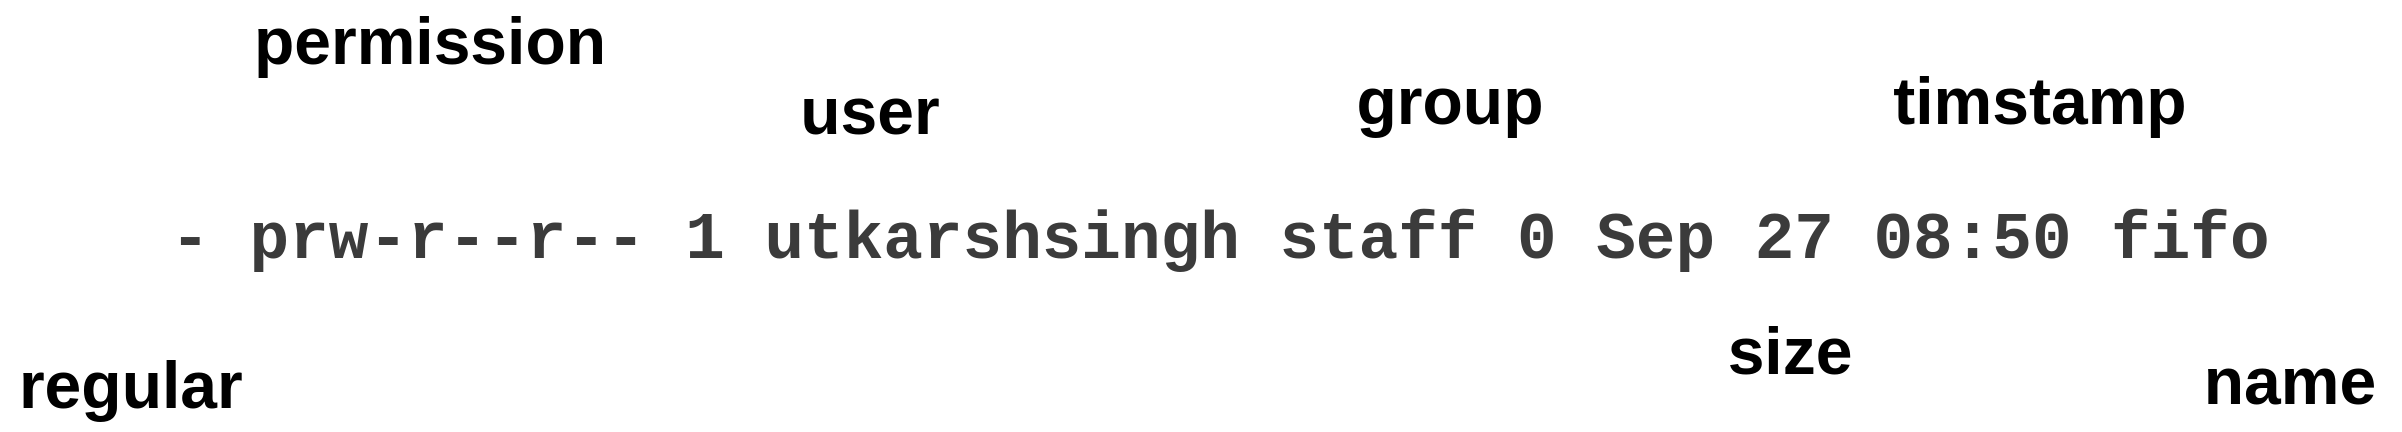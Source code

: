 <mxfile>
    <diagram id="74soWIaBi8Vgm7W7Tguo" name="Page-1">
        <mxGraphModel dx="632" dy="539" grid="1" gridSize="10" guides="1" tooltips="1" connect="1" arrows="1" fold="1" page="1" pageScale="1" pageWidth="1169" pageHeight="827" math="0" shadow="0">
            <root>
                <mxCell id="0"/>
                <mxCell id="1" parent="0"/>
                <mxCell id="3" value="&lt;div style=&quot;color: rgb(59, 59, 59); background-color: rgb(255, 255, 255); font-family: Menlo, Monaco, &amp;quot;Courier New&amp;quot;, monospace, Menlo, Monaco, &amp;quot;Courier New&amp;quot;, monospace; font-size: 33px; line-height: 21px;&quot;&gt;- prw-r--r--  1 utkarshsingh  staff    0 Sep 27 08:50 fifo&lt;/div&gt;" style="text;strokeColor=none;align=center;fillColor=none;html=1;verticalAlign=middle;whiteSpace=wrap;rounded=0;fontFamily=Helvetica;fontSize=33;fontStyle=1" parent="1" vertex="1">
                    <mxGeometry x="400" y="350" width="1120" height="30" as="geometry"/>
                </mxCell>
                <mxCell id="4" value="name" style="text;strokeColor=none;align=center;fillColor=none;html=1;verticalAlign=middle;whiteSpace=wrap;rounded=0;fontFamily=Helvetica;fontSize=33;fontStyle=1" parent="1" vertex="1">
                    <mxGeometry x="1440" y="420" width="110" height="30" as="geometry"/>
                </mxCell>
                <mxCell id="5" value="timstamp" style="text;strokeColor=none;align=center;fillColor=none;html=1;verticalAlign=middle;whiteSpace=wrap;rounded=0;fontFamily=Helvetica;fontSize=33;fontStyle=1" parent="1" vertex="1">
                    <mxGeometry x="1290" y="280" width="160" height="30" as="geometry"/>
                </mxCell>
                <mxCell id="6" value="size" style="text;strokeColor=none;align=center;fillColor=none;html=1;verticalAlign=middle;whiteSpace=wrap;rounded=0;fontFamily=Helvetica;fontSize=33;fontStyle=1" parent="1" vertex="1">
                    <mxGeometry x="1200" y="390" width="90" height="60" as="geometry"/>
                </mxCell>
                <mxCell id="7" value="group" style="text;strokeColor=none;align=center;fillColor=none;html=1;verticalAlign=middle;whiteSpace=wrap;rounded=0;fontFamily=Helvetica;fontSize=33;fontStyle=1" parent="1" vertex="1">
                    <mxGeometry x="1010" y="270" width="130" height="50" as="geometry"/>
                </mxCell>
                <mxCell id="8" value="user" style="text;strokeColor=none;align=center;fillColor=none;html=1;verticalAlign=middle;whiteSpace=wrap;rounded=0;fontFamily=Helvetica;fontSize=33;fontStyle=1" parent="1" vertex="1">
                    <mxGeometry x="730" y="280" width="110" height="40" as="geometry"/>
                </mxCell>
                <mxCell id="9" value="permission" style="text;strokeColor=none;align=center;fillColor=none;html=1;verticalAlign=middle;whiteSpace=wrap;rounded=0;fontFamily=Helvetica;fontSize=33;fontStyle=1" parent="1" vertex="1">
                    <mxGeometry x="460" y="250" width="210" height="30" as="geometry"/>
                </mxCell>
                <mxCell id="10" value="regular&amp;nbsp;" style="text;strokeColor=none;align=center;fillColor=none;html=1;verticalAlign=middle;whiteSpace=wrap;rounded=0;fontFamily=Helvetica;fontSize=33;fontStyle=1" parent="1" vertex="1">
                    <mxGeometry x="350" y="414" width="140" height="46" as="geometry"/>
                </mxCell>
            </root>
        </mxGraphModel>
    </diagram>
    <diagram id="b5esfTfVbgaZ6gEBuXzx" name="Page-2">
        <mxGraphModel dx="632" dy="539" grid="1" gridSize="10" guides="1" tooltips="1" connect="1" arrows="1" fold="1" page="1" pageScale="1" pageWidth="1169" pageHeight="827" math="0" shadow="0">
            <root>
                <mxCell id="0"/>
                <mxCell id="1" parent="0"/>
                <mxCell id="mwUqbRELu9I7WjJqGt00-6" style="edgeStyle=none;html=1;entryX=0;entryY=0.5;entryDx=0;entryDy=0;fontFamily=Helvetica;fontSize=33;" parent="1" source="mwUqbRELu9I7WjJqGt00-1" target="mwUqbRELu9I7WjJqGt00-4" edge="1">
                    <mxGeometry relative="1" as="geometry"/>
                </mxCell>
                <mxCell id="mwUqbRELu9I7WjJqGt00-1" value="" style="whiteSpace=wrap;html=1;fontFamily=Helvetica;fontSize=33;" parent="1" vertex="1">
                    <mxGeometry x="150" y="210" width="120" height="170" as="geometry"/>
                </mxCell>
                <mxCell id="mwUqbRELu9I7WjJqGt00-2" value=".c" style="text;strokeColor=none;align=center;fillColor=none;html=1;verticalAlign=middle;whiteSpace=wrap;rounded=0;fontFamily=Helvetica;fontSize=33;fontStyle=1" parent="1" vertex="1">
                    <mxGeometry x="180" y="170" width="60" height="30" as="geometry"/>
                </mxCell>
                <mxCell id="mwUqbRELu9I7WjJqGt00-13" style="edgeStyle=none;html=1;fontFamily=Helvetica;fontSize=33;" parent="1" source="mwUqbRELu9I7WjJqGt00-4" target="mwUqbRELu9I7WjJqGt00-8" edge="1">
                    <mxGeometry relative="1" as="geometry"/>
                </mxCell>
                <mxCell id="mwUqbRELu9I7WjJqGt00-4" value="" style="whiteSpace=wrap;html=1;fontFamily=Helvetica;fontSize=33;" parent="1" vertex="1">
                    <mxGeometry x="510" y="210" width="120" height="170" as="geometry"/>
                </mxCell>
                <mxCell id="mwUqbRELu9I7WjJqGt00-5" value=".i" style="text;strokeColor=none;align=center;fillColor=none;html=1;verticalAlign=middle;whiteSpace=wrap;rounded=0;fontFamily=Helvetica;fontSize=33;fontStyle=1" parent="1" vertex="1">
                    <mxGeometry x="540" y="170" width="60" height="30" as="geometry"/>
                </mxCell>
                <mxCell id="mwUqbRELu9I7WjJqGt00-7" value="Prepossesor" style="text;strokeColor=none;align=center;fillColor=none;html=1;verticalAlign=middle;whiteSpace=wrap;rounded=0;fontFamily=Helvetica;fontSize=33;" parent="1" vertex="1">
                    <mxGeometry x="290" y="260" width="200" height="30" as="geometry"/>
                </mxCell>
                <mxCell id="mwUqbRELu9I7WjJqGt00-19" style="edgeStyle=none;html=1;entryX=0;entryY=0.5;entryDx=0;entryDy=0;fontFamily=Helvetica;fontSize=33;" parent="1" source="mwUqbRELu9I7WjJqGt00-8" target="mwUqbRELu9I7WjJqGt00-16" edge="1">
                    <mxGeometry relative="1" as="geometry"/>
                </mxCell>
                <mxCell id="mwUqbRELu9I7WjJqGt00-8" value="" style="whiteSpace=wrap;html=1;fontFamily=Helvetica;fontSize=33;" parent="1" vertex="1">
                    <mxGeometry x="900" y="210" width="120" height="170" as="geometry"/>
                </mxCell>
                <mxCell id="mwUqbRELu9I7WjJqGt00-9" value=".s" style="text;strokeColor=none;align=center;fillColor=none;html=1;verticalAlign=middle;whiteSpace=wrap;rounded=0;fontFamily=Helvetica;fontSize=33;fontStyle=1" parent="1" vertex="1">
                    <mxGeometry x="930" y="170" width="60" height="30" as="geometry"/>
                </mxCell>
                <mxCell id="mwUqbRELu9I7WjJqGt00-10" value="Source Code" style="text;strokeColor=none;align=center;fillColor=none;html=1;verticalAlign=middle;whiteSpace=wrap;rounded=0;fontFamily=Helvetica;fontSize=33;" parent="1" vertex="1">
                    <mxGeometry x="120" y="390" width="200" height="60" as="geometry"/>
                </mxCell>
                <mxCell id="mwUqbRELu9I7WjJqGt00-11" value="Expanded Source Code" style="text;strokeColor=none;align=center;fillColor=none;html=1;verticalAlign=middle;whiteSpace=wrap;rounded=0;fontFamily=Helvetica;fontSize=33;" parent="1" vertex="1">
                    <mxGeometry x="470" y="414" width="200" height="40" as="geometry"/>
                </mxCell>
                <mxCell id="mwUqbRELu9I7WjJqGt00-14" value="Compiler" style="text;strokeColor=none;align=center;fillColor=none;html=1;verticalAlign=middle;whiteSpace=wrap;rounded=0;fontFamily=Helvetica;fontSize=33;" parent="1" vertex="1">
                    <mxGeometry x="670" y="260" width="200" height="30" as="geometry"/>
                </mxCell>
                <mxCell id="mwUqbRELu9I7WjJqGt00-15" value="Assembly Code" style="text;strokeColor=none;align=center;fillColor=none;html=1;verticalAlign=middle;whiteSpace=wrap;rounded=0;fontFamily=Helvetica;fontSize=33;" parent="1" vertex="1">
                    <mxGeometry x="860" y="410" width="200" height="40" as="geometry"/>
                </mxCell>
                <mxCell id="mwUqbRELu9I7WjJqGt00-16" value="" style="whiteSpace=wrap;html=1;fontFamily=Helvetica;fontSize=33;" parent="1" vertex="1">
                    <mxGeometry x="1290" y="210" width="120" height="170" as="geometry"/>
                </mxCell>
                <mxCell id="mwUqbRELu9I7WjJqGt00-17" value=".o" style="text;strokeColor=none;align=center;fillColor=none;html=1;verticalAlign=middle;whiteSpace=wrap;rounded=0;fontFamily=Helvetica;fontSize=33;fontStyle=1" parent="1" vertex="1">
                    <mxGeometry x="1320" y="170" width="60" height="30" as="geometry"/>
                </mxCell>
                <mxCell id="mwUqbRELu9I7WjJqGt00-18" value="Machine Code" style="text;strokeColor=none;align=center;fillColor=none;html=1;verticalAlign=middle;whiteSpace=wrap;rounded=0;fontFamily=Helvetica;fontSize=33;" parent="1" vertex="1">
                    <mxGeometry x="1250" y="410" width="200" height="40" as="geometry"/>
                </mxCell>
                <mxCell id="mwUqbRELu9I7WjJqGt00-20" value="Assembler" style="text;strokeColor=none;align=center;fillColor=none;html=1;verticalAlign=middle;whiteSpace=wrap;rounded=0;fontFamily=Helvetica;fontSize=33;" parent="1" vertex="1">
                    <mxGeometry x="1060" y="260" width="200" height="30" as="geometry"/>
                </mxCell>
            </root>
        </mxGraphModel>
    </diagram>
    <diagram id="1TAV6HmBCPCT0n-qDSih" name="Page-3">
        <mxGraphModel dx="632" dy="539" grid="1" gridSize="10" guides="1" tooltips="1" connect="1" arrows="1" fold="1" page="1" pageScale="1" pageWidth="1169" pageHeight="827" math="0" shadow="0">
            <root>
                <mxCell id="0"/>
                <mxCell id="1" parent="0"/>
                <mxCell id="CiwDv0UiRsmeyuqw3bUE-1" value="Exe Header" style="whiteSpace=wrap;html=1;fontFamily=Helvetica;fontSize=33;fontStyle=1" parent="1" vertex="1">
                    <mxGeometry x="300" y="250" width="340" height="60" as="geometry"/>
                </mxCell>
                <mxCell id="CiwDv0UiRsmeyuqw3bUE-2" value="Text" style="whiteSpace=wrap;html=1;fontFamily=Helvetica;fontSize=33;fontStyle=1" parent="1" vertex="1">
                    <mxGeometry x="300" y="310" width="340" height="60" as="geometry"/>
                </mxCell>
                <mxCell id="CiwDv0UiRsmeyuqw3bUE-3" value="Data" style="whiteSpace=wrap;html=1;fontFamily=Helvetica;fontSize=33;fontStyle=1" parent="1" vertex="1">
                    <mxGeometry x="300" y="370" width="340" height="60" as="geometry"/>
                </mxCell>
                <mxCell id="CiwDv0UiRsmeyuqw3bUE-4" value="BSS" style="whiteSpace=wrap;html=1;fontFamily=Helvetica;fontSize=33;fontStyle=1" parent="1" vertex="1">
                    <mxGeometry x="300" y="430" width="340" height="60" as="geometry"/>
                </mxCell>
                <mxCell id="CiwDv0UiRsmeyuqw3bUE-5" value="RO Data" style="whiteSpace=wrap;html=1;fontFamily=Helvetica;fontSize=33;fontStyle=1" parent="1" vertex="1">
                    <mxGeometry x="300" y="490" width="340" height="60" as="geometry"/>
                </mxCell>
                <mxCell id="CiwDv0UiRsmeyuqw3bUE-6" value="Symbol Table" style="whiteSpace=wrap;html=1;fontFamily=Helvetica;fontSize=33;fontStyle=1" parent="1" vertex="1">
                    <mxGeometry x="300" y="550" width="340" height="60" as="geometry"/>
                </mxCell>
                <mxCell id="CiwDv0UiRsmeyuqw3bUE-7" value=".exe/.out" style="text;strokeColor=none;align=center;fillColor=none;html=1;verticalAlign=middle;whiteSpace=wrap;rounded=0;fontFamily=Helvetica;fontSize=33;fontStyle=1" parent="1" vertex="1">
                    <mxGeometry x="385" y="200" width="170" height="30" as="geometry"/>
                </mxCell>
            </root>
        </mxGraphModel>
    </diagram>
    <diagram id="chFNlLN0m45UxLoMPhxV" name="Page-4">
        <mxGraphModel dx="632" dy="539" grid="1" gridSize="10" guides="1" tooltips="1" connect="1" arrows="1" fold="1" page="1" pageScale="1" pageWidth="1169" pageHeight="827" math="0" shadow="0">
            <root>
                <mxCell id="0"/>
                <mxCell id="1" parent="0"/>
                <mxCell id="wAZmy3VIGe4z9DJ65kyA-7" style="edgeStyle=orthogonalEdgeStyle;html=1;entryX=0;entryY=0.5;entryDx=0;entryDy=0;fontFamily=Helvetica;fontSize=33;curved=1;" parent="1" source="wAZmy3VIGe4z9DJ65kyA-2" target="wAZmy3VIGe4z9DJ65kyA-3" edge="1">
                    <mxGeometry relative="1" as="geometry">
                        <Array as="points">
                            <mxPoint x="320" y="515"/>
                        </Array>
                    </mxGeometry>
                </mxCell>
                <mxCell id="wAZmy3VIGe4z9DJ65kyA-2" value="New" style="ellipse;whiteSpace=wrap;html=1;fontFamily=Helvetica;fontSize=33;fontStyle=1" parent="1" vertex="1">
                    <mxGeometry x="170" y="270" width="200" height="130" as="geometry"/>
                </mxCell>
                <mxCell id="wAZmy3VIGe4z9DJ65kyA-11" style="edgeStyle=orthogonalEdgeStyle;curved=1;html=1;entryX=0.27;entryY=0.062;entryDx=0;entryDy=0;entryPerimeter=0;fontFamily=Helvetica;fontSize=33;" parent="1" source="wAZmy3VIGe4z9DJ65kyA-3" target="wAZmy3VIGe4z9DJ65kyA-4" edge="1">
                    <mxGeometry relative="1" as="geometry">
                        <Array as="points">
                            <mxPoint x="560" y="420"/>
                            <mxPoint x="964" y="420"/>
                        </Array>
                    </mxGeometry>
                </mxCell>
                <mxCell id="wAZmy3VIGe4z9DJ65kyA-3" value="Ready" style="ellipse;whiteSpace=wrap;html=1;fontFamily=Helvetica;fontSize=33;fontStyle=1" parent="1" vertex="1">
                    <mxGeometry x="460" y="450" width="200" height="130" as="geometry"/>
                </mxCell>
                <mxCell id="wAZmy3VIGe4z9DJ65kyA-13" style="edgeStyle=orthogonalEdgeStyle;curved=1;html=1;fontFamily=Helvetica;fontSize=33;" parent="1" source="wAZmy3VIGe4z9DJ65kyA-4" target="wAZmy3VIGe4z9DJ65kyA-3" edge="1">
                    <mxGeometry relative="1" as="geometry">
                        <mxPoint x="680" y="525" as="targetPoint"/>
                        <Array as="points">
                            <mxPoint x="1010" y="620"/>
                            <mxPoint x="560" y="620"/>
                        </Array>
                    </mxGeometry>
                </mxCell>
                <mxCell id="wAZmy3VIGe4z9DJ65kyA-15" style="edgeStyle=orthogonalEdgeStyle;curved=1;html=1;entryX=1;entryY=1;entryDx=0;entryDy=0;fontFamily=Helvetica;fontSize=33;" parent="1" source="wAZmy3VIGe4z9DJ65kyA-4" target="wAZmy3VIGe4z9DJ65kyA-6" edge="1">
                    <mxGeometry relative="1" as="geometry">
                        <Array as="points">
                            <mxPoint x="1040" y="727"/>
                            <mxPoint x="899" y="727"/>
                        </Array>
                    </mxGeometry>
                </mxCell>
                <mxCell id="wAZmy3VIGe4z9DJ65kyA-19" style="edgeStyle=orthogonalEdgeStyle;curved=1;html=1;fontFamily=Helvetica;fontSize=33;" parent="1" source="wAZmy3VIGe4z9DJ65kyA-4" target="wAZmy3VIGe4z9DJ65kyA-5" edge="1">
                    <mxGeometry relative="1" as="geometry"/>
                </mxCell>
                <mxCell id="wAZmy3VIGe4z9DJ65kyA-4" value="Running" style="ellipse;whiteSpace=wrap;html=1;fontFamily=Helvetica;fontSize=33;fontStyle=1" parent="1" vertex="1">
                    <mxGeometry x="910" y="460" width="200" height="130" as="geometry"/>
                </mxCell>
                <mxCell id="wAZmy3VIGe4z9DJ65kyA-5" value="Terminated" style="ellipse;whiteSpace=wrap;html=1;fontFamily=Helvetica;fontSize=33;fontStyle=1" parent="1" vertex="1">
                    <mxGeometry x="1250" y="270" width="200" height="130" as="geometry"/>
                </mxCell>
                <mxCell id="wAZmy3VIGe4z9DJ65kyA-17" style="edgeStyle=orthogonalEdgeStyle;curved=1;html=1;fontFamily=Helvetica;fontSize=33;" parent="1" source="wAZmy3VIGe4z9DJ65kyA-6" edge="1">
                    <mxGeometry relative="1" as="geometry">
                        <mxPoint x="560" y="590" as="targetPoint"/>
                    </mxGeometry>
                </mxCell>
                <mxCell id="wAZmy3VIGe4z9DJ65kyA-6" value="Waiting" style="ellipse;whiteSpace=wrap;html=1;fontFamily=Helvetica;fontSize=33;fontStyle=1" parent="1" vertex="1">
                    <mxGeometry x="700" y="670" width="200" height="130" as="geometry"/>
                </mxCell>
                <mxCell id="wAZmy3VIGe4z9DJ65kyA-9" value="Submitted to CPU Scheduler" style="text;strokeColor=none;align=center;fillColor=none;html=1;verticalAlign=middle;whiteSpace=wrap;rounded=0;fontFamily=Helvetica;fontSize=33;fontStyle=1" parent="1" vertex="1">
                    <mxGeometry x="80" y="500" width="310" height="90" as="geometry"/>
                </mxCell>
                <mxCell id="wAZmy3VIGe4z9DJ65kyA-10" value="CPU Dispatcher" style="text;strokeColor=none;align=center;fillColor=none;html=1;verticalAlign=middle;whiteSpace=wrap;rounded=0;fontFamily=Helvetica;fontSize=33;fontStyle=1" parent="1" vertex="1">
                    <mxGeometry x="620" y="320" width="310" height="90" as="geometry"/>
                </mxCell>
                <mxCell id="wAZmy3VIGe4z9DJ65kyA-12" value="Timer Interrupt" style="text;strokeColor=none;align=center;fillColor=none;html=1;verticalAlign=middle;whiteSpace=wrap;rounded=0;fontFamily=Helvetica;fontSize=33;fontStyle=1" parent="1" vertex="1">
                    <mxGeometry x="630" y="570" width="310" height="60" as="geometry"/>
                </mxCell>
                <mxCell id="wAZmy3VIGe4z9DJ65kyA-16" value="ID request" style="text;strokeColor=none;align=center;fillColor=none;html=1;verticalAlign=middle;whiteSpace=wrap;rounded=0;fontFamily=Helvetica;fontSize=33;fontStyle=1" parent="1" vertex="1">
                    <mxGeometry x="1020" y="670" width="190" height="60" as="geometry"/>
                </mxCell>
                <mxCell id="wAZmy3VIGe4z9DJ65kyA-18" value="ID complete" style="text;strokeColor=none;align=center;fillColor=none;html=1;verticalAlign=middle;whiteSpace=wrap;rounded=0;fontFamily=Helvetica;fontSize=33;fontStyle=1" parent="1" vertex="1">
                    <mxGeometry x="375" y="670" width="210" height="60" as="geometry"/>
                </mxCell>
                <mxCell id="wAZmy3VIGe4z9DJ65kyA-20" value="Exit" style="text;strokeColor=none;align=center;fillColor=none;html=1;verticalAlign=middle;whiteSpace=wrap;rounded=0;fontFamily=Helvetica;fontSize=33;fontStyle=1" parent="1" vertex="1">
                    <mxGeometry x="1210" y="440" width="100" height="60" as="geometry"/>
                </mxCell>
            </root>
        </mxGraphModel>
    </diagram>
    <diagram id="kZIiOOmO309I9GA8pdfJ" name="Page-5">
        <mxGraphModel dx="843" dy="719" grid="1" gridSize="10" guides="1" tooltips="1" connect="1" arrows="1" fold="1" page="1" pageScale="1" pageWidth="1169" pageHeight="827" math="0" shadow="0">
            <root>
                <mxCell id="0"/>
                <mxCell id="1" parent="0"/>
                <mxCell id="jH-tbJ7tVShRJ8nAMBXC-1" value="P1" style="whiteSpace=wrap;html=1;fontFamily=Helvetica;fontSize=33;" parent="1" vertex="1">
                    <mxGeometry x="270" y="384" width="120" height="60" as="geometry"/>
                </mxCell>
                <mxCell id="jH-tbJ7tVShRJ8nAMBXC-2" value="P2" style="whiteSpace=wrap;html=1;fontFamily=Helvetica;fontSize=33;" parent="1" vertex="1">
                    <mxGeometry x="780" y="384" width="120" height="60" as="geometry"/>
                </mxCell>
                <mxCell id="jH-tbJ7tVShRJ8nAMBXC-4" value="" style="shape=process;whiteSpace=wrap;html=1;backgroundOutline=1;fontFamily=Helvetica;fontSize=33;" parent="1" vertex="1">
                    <mxGeometry x="430" y="384" width="300" height="60" as="geometry"/>
                </mxCell>
            </root>
        </mxGraphModel>
    </diagram>
</mxfile>